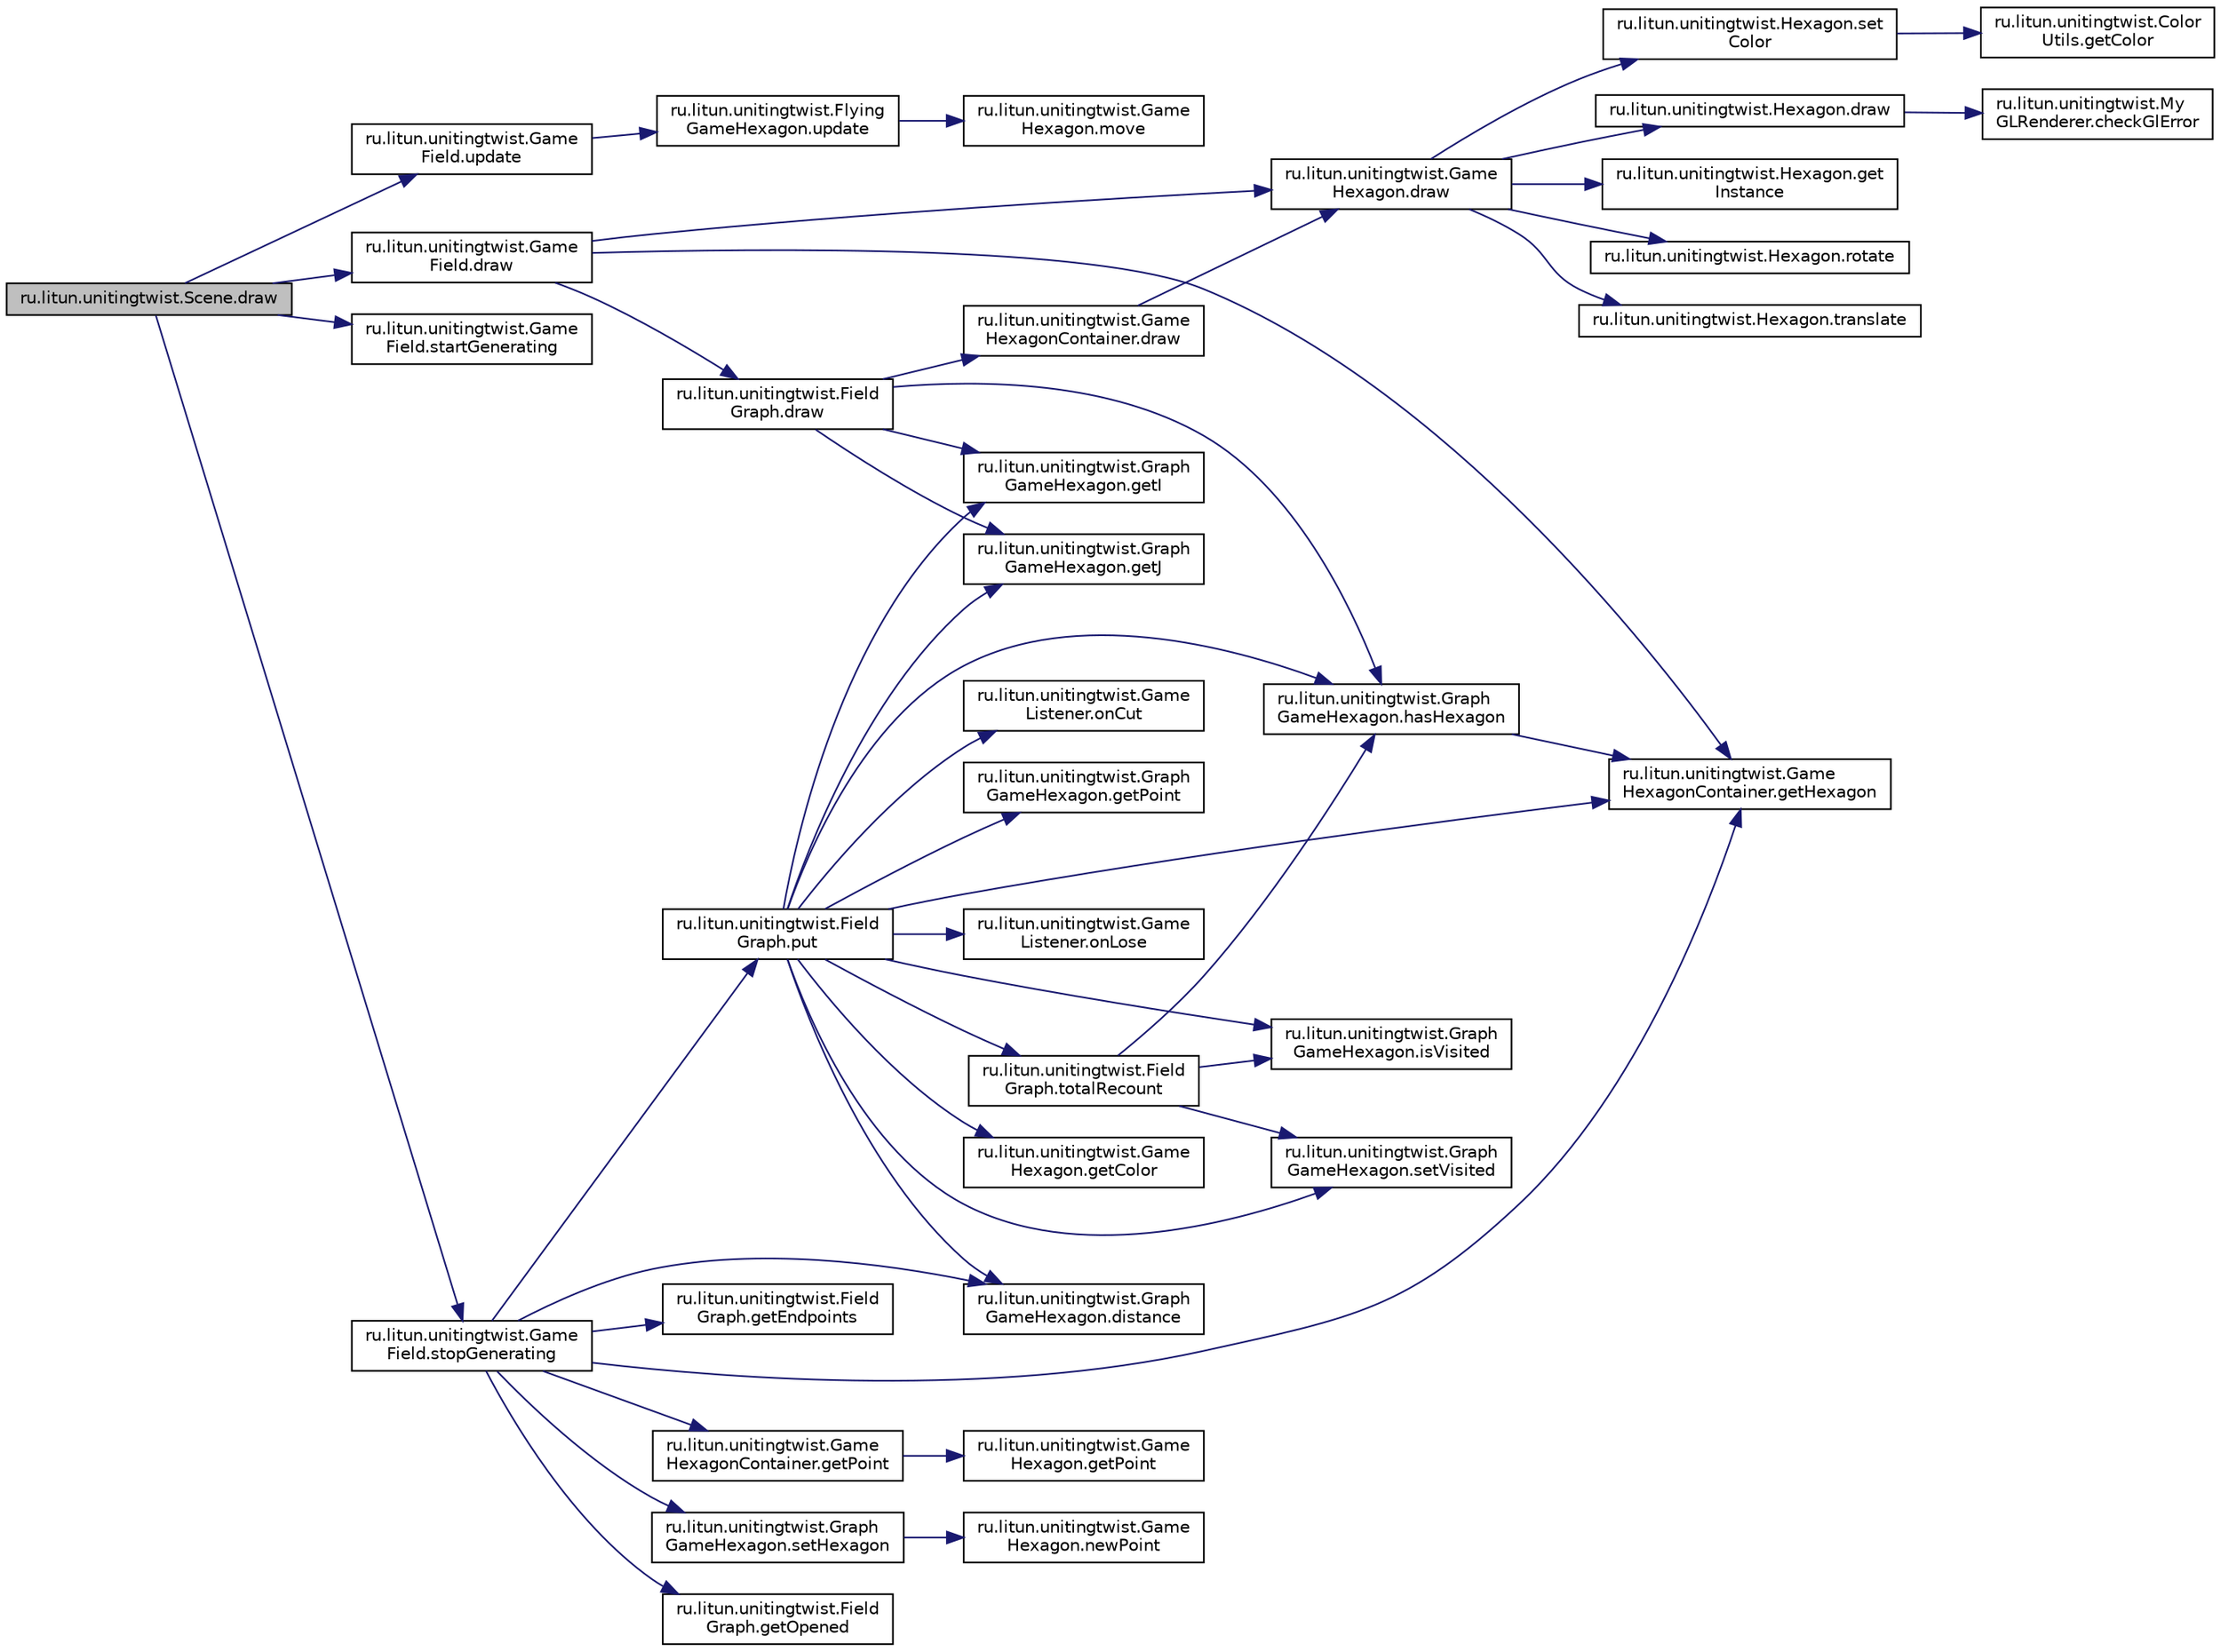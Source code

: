 digraph "ru.litun.unitingtwist.Scene.draw"
{
  edge [fontname="Helvetica",fontsize="10",labelfontname="Helvetica",labelfontsize="10"];
  node [fontname="Helvetica",fontsize="10",shape=record];
  rankdir="LR";
  Node2 [label="ru.litun.unitingtwist.Scene.draw",height=0.2,width=0.4,color="black", fillcolor="grey75", style="filled", fontcolor="black"];
  Node2 -> Node3 [color="midnightblue",fontsize="10",style="solid",fontname="Helvetica"];
  Node3 [label="ru.litun.unitingtwist.Game\lField.draw",height=0.2,width=0.4,color="black", fillcolor="white", style="filled",URL="$classru_1_1litun_1_1unitingtwist_1_1_game_field.html#ad4ca9f2a58432eb8f981300622d2a151"];
  Node3 -> Node4 [color="midnightblue",fontsize="10",style="solid",fontname="Helvetica"];
  Node4 [label="ru.litun.unitingtwist.Field\lGraph.draw",height=0.2,width=0.4,color="black", fillcolor="white", style="filled",URL="$classru_1_1litun_1_1unitingtwist_1_1_field_graph.html#a41b1f80428dff19497372ad7541bfa78"];
  Node4 -> Node5 [color="midnightblue",fontsize="10",style="solid",fontname="Helvetica"];
  Node5 [label="ru.litun.unitingtwist.Game\lHexagonContainer.draw",height=0.2,width=0.4,color="black", fillcolor="white", style="filled",URL="$classru_1_1litun_1_1unitingtwist_1_1_game_hexagon_container.html#a38a6f3c686cafad7636681b601297b17"];
  Node5 -> Node6 [color="midnightblue",fontsize="10",style="solid",fontname="Helvetica"];
  Node6 [label="ru.litun.unitingtwist.Game\lHexagon.draw",height=0.2,width=0.4,color="black", fillcolor="white", style="filled",URL="$classru_1_1litun_1_1unitingtwist_1_1_game_hexagon.html#a945fc076e83bc03d920197ff7c4a2665"];
  Node6 -> Node7 [color="midnightblue",fontsize="10",style="solid",fontname="Helvetica"];
  Node7 [label="ru.litun.unitingtwist.Hexagon.get\lInstance",height=0.2,width=0.4,color="black", fillcolor="white", style="filled",URL="$classru_1_1litun_1_1unitingtwist_1_1_hexagon.html#a0472759724a5f025c3f69648f8997a81"];
  Node6 -> Node8 [color="midnightblue",fontsize="10",style="solid",fontname="Helvetica"];
  Node8 [label="ru.litun.unitingtwist.Hexagon.rotate",height=0.2,width=0.4,color="black", fillcolor="white", style="filled",URL="$classru_1_1litun_1_1unitingtwist_1_1_hexagon.html#a132aaa5d31da07d537882d8d46a4a959"];
  Node6 -> Node9 [color="midnightblue",fontsize="10",style="solid",fontname="Helvetica"];
  Node9 [label="ru.litun.unitingtwist.Hexagon.translate",height=0.2,width=0.4,color="black", fillcolor="white", style="filled",URL="$classru_1_1litun_1_1unitingtwist_1_1_hexagon.html#afd683cc5c0462755ec378847d95b027b"];
  Node6 -> Node10 [color="midnightblue",fontsize="10",style="solid",fontname="Helvetica"];
  Node10 [label="ru.litun.unitingtwist.Hexagon.set\lColor",height=0.2,width=0.4,color="black", fillcolor="white", style="filled",URL="$classru_1_1litun_1_1unitingtwist_1_1_hexagon.html#a87f6eeab9e8455bbbd83a652b87349a1"];
  Node10 -> Node11 [color="midnightblue",fontsize="10",style="solid",fontname="Helvetica"];
  Node11 [label="ru.litun.unitingtwist.Color\lUtils.getColor",height=0.2,width=0.4,color="black", fillcolor="white", style="filled",URL="$classru_1_1litun_1_1unitingtwist_1_1_color_utils.html#af5a865da7e30e9fdccccc9b46787bbee"];
  Node6 -> Node12 [color="midnightblue",fontsize="10",style="solid",fontname="Helvetica"];
  Node12 [label="ru.litun.unitingtwist.Hexagon.draw",height=0.2,width=0.4,color="black", fillcolor="white", style="filled",URL="$classru_1_1litun_1_1unitingtwist_1_1_hexagon.html#ab25099a0e3938483f9eac7d60bc1bb75"];
  Node12 -> Node13 [color="midnightblue",fontsize="10",style="solid",fontname="Helvetica"];
  Node13 [label="ru.litun.unitingtwist.My\lGLRenderer.checkGlError",height=0.2,width=0.4,color="black", fillcolor="white", style="filled",URL="$classru_1_1litun_1_1unitingtwist_1_1_my_g_l_renderer.html#a9404e06c0be8ed282137314ddd678c90"];
  Node4 -> Node14 [color="midnightblue",fontsize="10",style="solid",fontname="Helvetica"];
  Node14 [label="ru.litun.unitingtwist.Graph\lGameHexagon.getI",height=0.2,width=0.4,color="black", fillcolor="white", style="filled",URL="$classru_1_1litun_1_1unitingtwist_1_1_graph_game_hexagon.html#a73ce9af729e40c9cedb59fb49df0f925"];
  Node4 -> Node15 [color="midnightblue",fontsize="10",style="solid",fontname="Helvetica"];
  Node15 [label="ru.litun.unitingtwist.Graph\lGameHexagon.getJ",height=0.2,width=0.4,color="black", fillcolor="white", style="filled",URL="$classru_1_1litun_1_1unitingtwist_1_1_graph_game_hexagon.html#a36f89a2cc0f6d69e8e6fc5179af2d9e6"];
  Node4 -> Node16 [color="midnightblue",fontsize="10",style="solid",fontname="Helvetica"];
  Node16 [label="ru.litun.unitingtwist.Graph\lGameHexagon.hasHexagon",height=0.2,width=0.4,color="black", fillcolor="white", style="filled",URL="$classru_1_1litun_1_1unitingtwist_1_1_graph_game_hexagon.html#a30ce455d1126188cee5d980526f7c0b4"];
  Node16 -> Node17 [color="midnightblue",fontsize="10",style="solid",fontname="Helvetica"];
  Node17 [label="ru.litun.unitingtwist.Game\lHexagonContainer.getHexagon",height=0.2,width=0.4,color="black", fillcolor="white", style="filled",URL="$classru_1_1litun_1_1unitingtwist_1_1_game_hexagon_container.html#ad02748b35ee83501d3e757c71965040c"];
  Node3 -> Node17 [color="midnightblue",fontsize="10",style="solid",fontname="Helvetica"];
  Node3 -> Node6 [color="midnightblue",fontsize="10",style="solid",fontname="Helvetica"];
  Node2 -> Node18 [color="midnightblue",fontsize="10",style="solid",fontname="Helvetica"];
  Node18 [label="ru.litun.unitingtwist.Game\lField.update",height=0.2,width=0.4,color="black", fillcolor="white", style="filled",URL="$classru_1_1litun_1_1unitingtwist_1_1_game_field.html#afa97fdcee7dfa171110ac6b5044dd273"];
  Node18 -> Node19 [color="midnightblue",fontsize="10",style="solid",fontname="Helvetica"];
  Node19 [label="ru.litun.unitingtwist.Flying\lGameHexagon.update",height=0.2,width=0.4,color="black", fillcolor="white", style="filled",URL="$classru_1_1litun_1_1unitingtwist_1_1_flying_game_hexagon.html#a94a6c6571189f583610fe8c7b9616063"];
  Node19 -> Node20 [color="midnightblue",fontsize="10",style="solid",fontname="Helvetica"];
  Node20 [label="ru.litun.unitingtwist.Game\lHexagon.move",height=0.2,width=0.4,color="black", fillcolor="white", style="filled",URL="$classru_1_1litun_1_1unitingtwist_1_1_game_hexagon.html#ac753587f2d8784e718ab07ae14201b6d"];
  Node2 -> Node21 [color="midnightblue",fontsize="10",style="solid",fontname="Helvetica"];
  Node21 [label="ru.litun.unitingtwist.Game\lField.startGenerating",height=0.2,width=0.4,color="black", fillcolor="white", style="filled",URL="$classru_1_1litun_1_1unitingtwist_1_1_game_field.html#abca23a44f1989c9126238b11dcffa1fb"];
  Node2 -> Node22 [color="midnightblue",fontsize="10",style="solid",fontname="Helvetica"];
  Node22 [label="ru.litun.unitingtwist.Game\lField.stopGenerating",height=0.2,width=0.4,color="black", fillcolor="white", style="filled",URL="$classru_1_1litun_1_1unitingtwist_1_1_game_field.html#a485fed7a58845fdc64dbb9e8271737e0"];
  Node22 -> Node23 [color="midnightblue",fontsize="10",style="solid",fontname="Helvetica"];
  Node23 [label="ru.litun.unitingtwist.Field\lGraph.getEndpoints",height=0.2,width=0.4,color="black", fillcolor="white", style="filled",URL="$classru_1_1litun_1_1unitingtwist_1_1_field_graph.html#a3dbfa4ff8227a0a86a7b28fcd25e9ea8"];
  Node22 -> Node24 [color="midnightblue",fontsize="10",style="solid",fontname="Helvetica"];
  Node24 [label="ru.litun.unitingtwist.Graph\lGameHexagon.distance",height=0.2,width=0.4,color="black", fillcolor="white", style="filled",URL="$classru_1_1litun_1_1unitingtwist_1_1_graph_game_hexagon.html#a68e743b820be9d219f40ee158a471624"];
  Node22 -> Node25 [color="midnightblue",fontsize="10",style="solid",fontname="Helvetica"];
  Node25 [label="ru.litun.unitingtwist.Game\lHexagonContainer.getPoint",height=0.2,width=0.4,color="black", fillcolor="white", style="filled",URL="$classru_1_1litun_1_1unitingtwist_1_1_game_hexagon_container.html#a665764f6ed18bfa33ef795172ed03ccd"];
  Node25 -> Node26 [color="midnightblue",fontsize="10",style="solid",fontname="Helvetica"];
  Node26 [label="ru.litun.unitingtwist.Game\lHexagon.getPoint",height=0.2,width=0.4,color="black", fillcolor="white", style="filled",URL="$classru_1_1litun_1_1unitingtwist_1_1_game_hexagon.html#a043598270f1d27b5124eceb4e3d7f322"];
  Node22 -> Node27 [color="midnightblue",fontsize="10",style="solid",fontname="Helvetica"];
  Node27 [label="ru.litun.unitingtwist.Field\lGraph.getOpened",height=0.2,width=0.4,color="black", fillcolor="white", style="filled",URL="$classru_1_1litun_1_1unitingtwist_1_1_field_graph.html#a24161e8b48f12a0309ccd99b0697d640"];
  Node22 -> Node28 [color="midnightblue",fontsize="10",style="solid",fontname="Helvetica"];
  Node28 [label="ru.litun.unitingtwist.Graph\lGameHexagon.setHexagon",height=0.2,width=0.4,color="black", fillcolor="white", style="filled",URL="$classru_1_1litun_1_1unitingtwist_1_1_graph_game_hexagon.html#a5bd689eaf6ccd3ce3598ae62f6def779"];
  Node28 -> Node29 [color="midnightblue",fontsize="10",style="solid",fontname="Helvetica"];
  Node29 [label="ru.litun.unitingtwist.Game\lHexagon.newPoint",height=0.2,width=0.4,color="black", fillcolor="white", style="filled",URL="$classru_1_1litun_1_1unitingtwist_1_1_game_hexagon.html#ad60bebf76a0f097807c83e9e4795f91f"];
  Node22 -> Node17 [color="midnightblue",fontsize="10",style="solid",fontname="Helvetica"];
  Node22 -> Node30 [color="midnightblue",fontsize="10",style="solid",fontname="Helvetica"];
  Node30 [label="ru.litun.unitingtwist.Field\lGraph.put",height=0.2,width=0.4,color="black", fillcolor="white", style="filled",URL="$classru_1_1litun_1_1unitingtwist_1_1_field_graph.html#a755dd5efc29497ebbda639f094862899"];
  Node30 -> Node17 [color="midnightblue",fontsize="10",style="solid",fontname="Helvetica"];
  Node30 -> Node31 [color="midnightblue",fontsize="10",style="solid",fontname="Helvetica"];
  Node31 [label="ru.litun.unitingtwist.Game\lHexagon.getColor",height=0.2,width=0.4,color="black", fillcolor="white", style="filled",URL="$classru_1_1litun_1_1unitingtwist_1_1_game_hexagon.html#a5946e4b92db10d9aba75227f974654b9"];
  Node30 -> Node32 [color="midnightblue",fontsize="10",style="solid",fontname="Helvetica"];
  Node32 [label="ru.litun.unitingtwist.Graph\lGameHexagon.isVisited",height=0.2,width=0.4,color="black", fillcolor="white", style="filled",URL="$classru_1_1litun_1_1unitingtwist_1_1_graph_game_hexagon.html#a25be4a688521fa0dacb3efc18d58f443"];
  Node30 -> Node33 [color="midnightblue",fontsize="10",style="solid",fontname="Helvetica"];
  Node33 [label="ru.litun.unitingtwist.Graph\lGameHexagon.setVisited",height=0.2,width=0.4,color="black", fillcolor="white", style="filled",URL="$classru_1_1litun_1_1unitingtwist_1_1_graph_game_hexagon.html#a3647c94fdd8c6f215d9907d99ef2f692"];
  Node30 -> Node14 [color="midnightblue",fontsize="10",style="solid",fontname="Helvetica"];
  Node30 -> Node15 [color="midnightblue",fontsize="10",style="solid",fontname="Helvetica"];
  Node30 -> Node16 [color="midnightblue",fontsize="10",style="solid",fontname="Helvetica"];
  Node30 -> Node34 [color="midnightblue",fontsize="10",style="solid",fontname="Helvetica"];
  Node34 [label="ru.litun.unitingtwist.Game\lListener.onCut",height=0.2,width=0.4,color="black", fillcolor="white", style="filled",URL="$interfaceru_1_1litun_1_1unitingtwist_1_1_game_listener.html#adafecfd932ba0e4d5079f4539eafae51"];
  Node30 -> Node24 [color="midnightblue",fontsize="10",style="solid",fontname="Helvetica"];
  Node30 -> Node35 [color="midnightblue",fontsize="10",style="solid",fontname="Helvetica"];
  Node35 [label="ru.litun.unitingtwist.Graph\lGameHexagon.getPoint",height=0.2,width=0.4,color="black", fillcolor="white", style="filled",URL="$classru_1_1litun_1_1unitingtwist_1_1_graph_game_hexagon.html#afccf3f35cc97c658db2bdd56b838b945"];
  Node30 -> Node36 [color="midnightblue",fontsize="10",style="solid",fontname="Helvetica"];
  Node36 [label="ru.litun.unitingtwist.Game\lListener.onLose",height=0.2,width=0.4,color="black", fillcolor="white", style="filled",URL="$interfaceru_1_1litun_1_1unitingtwist_1_1_game_listener.html#abacd37385eb1c46dd8ddc5c84c33e850"];
  Node30 -> Node37 [color="midnightblue",fontsize="10",style="solid",fontname="Helvetica"];
  Node37 [label="ru.litun.unitingtwist.Field\lGraph.totalRecount",height=0.2,width=0.4,color="black", fillcolor="white", style="filled",URL="$classru_1_1litun_1_1unitingtwist_1_1_field_graph.html#a002003f050d66cd83467e4e55457480c"];
  Node37 -> Node32 [color="midnightblue",fontsize="10",style="solid",fontname="Helvetica"];
  Node37 -> Node33 [color="midnightblue",fontsize="10",style="solid",fontname="Helvetica"];
  Node37 -> Node16 [color="midnightblue",fontsize="10",style="solid",fontname="Helvetica"];
}
